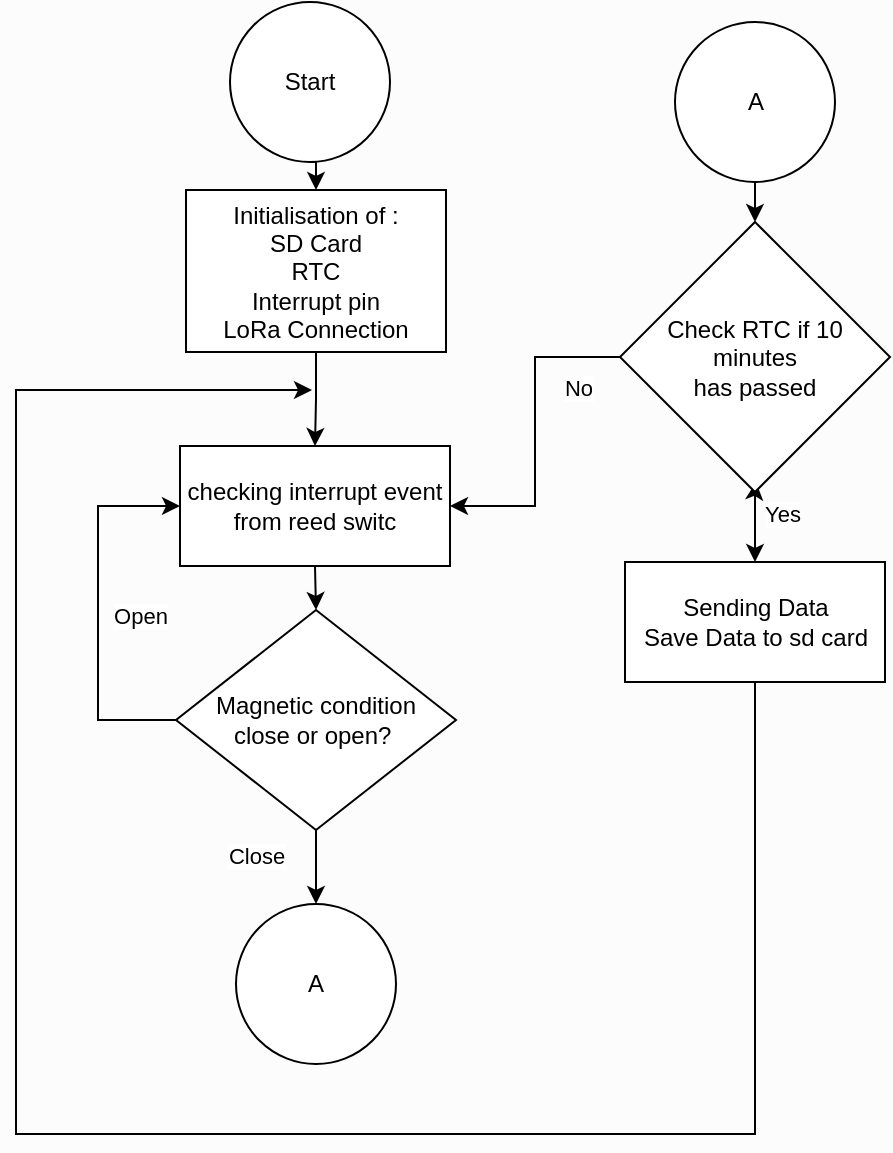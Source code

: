 <mxfile version="22.1.17" type="device">
  <diagram id="C5RBs43oDa-KdzZeNtuy" name="Page-1">
    <mxGraphModel dx="1050" dy="522" grid="0" gridSize="10" guides="0" tooltips="1" connect="1" arrows="1" fold="1" page="1" pageScale="1" pageWidth="827" pageHeight="1169" background="#fdfcfc" math="0" shadow="0">
      <root>
        <mxCell id="WIyWlLk6GJQsqaUBKTNV-0" />
        <mxCell id="WIyWlLk6GJQsqaUBKTNV-1" parent="WIyWlLk6GJQsqaUBKTNV-0" />
        <mxCell id="kTdOyXXWkNQUAffg_phT-4" style="edgeStyle=orthogonalEdgeStyle;rounded=0;orthogonalLoop=1;jettySize=auto;html=1;exitX=0.5;exitY=1;exitDx=0;exitDy=0;entryX=0.5;entryY=0;entryDx=0;entryDy=0;" edge="1" parent="WIyWlLk6GJQsqaUBKTNV-1" source="WkbpH7bGcFeqxeOGf24K-0" target="kTdOyXXWkNQUAffg_phT-3">
          <mxGeometry relative="1" as="geometry" />
        </mxCell>
        <mxCell id="WkbpH7bGcFeqxeOGf24K-0" value="Start" style="ellipse;whiteSpace=wrap;html=1;aspect=fixed;" parent="WIyWlLk6GJQsqaUBKTNV-1" vertex="1">
          <mxGeometry x="175" y="50" width="80" height="80" as="geometry" />
        </mxCell>
        <mxCell id="WkbpH7bGcFeqxeOGf24K-15" style="edgeStyle=orthogonalEdgeStyle;rounded=0;orthogonalLoop=1;jettySize=auto;html=1;exitX=0.5;exitY=1;exitDx=0;exitDy=0;entryX=0.5;entryY=0;entryDx=0;entryDy=0;" parent="WIyWlLk6GJQsqaUBKTNV-1" source="WkbpH7bGcFeqxeOGf24K-7" target="WkbpH7bGcFeqxeOGf24K-12" edge="1">
          <mxGeometry relative="1" as="geometry" />
        </mxCell>
        <mxCell id="WkbpH7bGcFeqxeOGf24K-19" value="Close" style="edgeLabel;html=1;align=center;verticalAlign=middle;resizable=0;points=[];" parent="WkbpH7bGcFeqxeOGf24K-15" vertex="1" connectable="0">
          <mxGeometry x="-0.16" relative="1" as="geometry">
            <mxPoint x="-30" y="-3" as="offset" />
          </mxGeometry>
        </mxCell>
        <mxCell id="kTdOyXXWkNQUAffg_phT-35" style="edgeStyle=orthogonalEdgeStyle;rounded=0;orthogonalLoop=1;jettySize=auto;html=1;exitX=0;exitY=0.5;exitDx=0;exitDy=0;entryX=0;entryY=0.5;entryDx=0;entryDy=0;" edge="1" parent="WIyWlLk6GJQsqaUBKTNV-1" source="WkbpH7bGcFeqxeOGf24K-7" target="kTdOyXXWkNQUAffg_phT-5">
          <mxGeometry relative="1" as="geometry">
            <mxPoint x="104.4" y="303.6" as="targetPoint" />
            <Array as="points">
              <mxPoint x="109" y="409" />
              <mxPoint x="109" y="302" />
            </Array>
          </mxGeometry>
        </mxCell>
        <mxCell id="kTdOyXXWkNQUAffg_phT-36" value="Open" style="edgeLabel;html=1;align=center;verticalAlign=middle;resizable=0;points=[];" vertex="1" connectable="0" parent="kTdOyXXWkNQUAffg_phT-35">
          <mxGeometry x="-0.005" y="-2" relative="1" as="geometry">
            <mxPoint x="19" y="2" as="offset" />
          </mxGeometry>
        </mxCell>
        <mxCell id="WkbpH7bGcFeqxeOGf24K-7" value="Magnetic condition&lt;br&gt;close or open?&amp;nbsp;" style="rhombus;whiteSpace=wrap;html=1;" parent="WIyWlLk6GJQsqaUBKTNV-1" vertex="1">
          <mxGeometry x="148" y="354" width="140" height="110" as="geometry" />
        </mxCell>
        <mxCell id="WkbpH7bGcFeqxeOGf24K-12" value="A" style="ellipse;whiteSpace=wrap;html=1;aspect=fixed;" parent="WIyWlLk6GJQsqaUBKTNV-1" vertex="1">
          <mxGeometry x="178" y="501" width="80" height="80" as="geometry" />
        </mxCell>
        <mxCell id="kTdOyXXWkNQUAffg_phT-0" style="edgeStyle=orthogonalEdgeStyle;rounded=0;orthogonalLoop=1;jettySize=auto;html=1;exitX=0.5;exitY=1;exitDx=0;exitDy=0;entryX=0.5;entryY=0;entryDx=0;entryDy=0;" edge="1" parent="WIyWlLk6GJQsqaUBKTNV-1" source="WkbpH7bGcFeqxeOGf24K-16" target="WkbpH7bGcFeqxeOGf24K-21">
          <mxGeometry relative="1" as="geometry" />
        </mxCell>
        <mxCell id="WkbpH7bGcFeqxeOGf24K-16" value="A" style="ellipse;whiteSpace=wrap;html=1;aspect=fixed;" parent="WIyWlLk6GJQsqaUBKTNV-1" vertex="1">
          <mxGeometry x="397.5" y="60" width="80" height="80" as="geometry" />
        </mxCell>
        <mxCell id="kTdOyXXWkNQUAffg_phT-1" style="edgeStyle=orthogonalEdgeStyle;rounded=0;orthogonalLoop=1;jettySize=auto;html=1;exitX=0.5;exitY=1;exitDx=0;exitDy=0;" edge="1" parent="WIyWlLk6GJQsqaUBKTNV-1" source="WkbpH7bGcFeqxeOGf24K-21">
          <mxGeometry relative="1" as="geometry">
            <mxPoint x="438" y="290" as="targetPoint" />
          </mxGeometry>
        </mxCell>
        <mxCell id="kTdOyXXWkNQUAffg_phT-14" style="edgeStyle=orthogonalEdgeStyle;rounded=0;orthogonalLoop=1;jettySize=auto;html=1;exitX=0.5;exitY=1;exitDx=0;exitDy=0;entryX=0.5;entryY=0;entryDx=0;entryDy=0;" edge="1" parent="WIyWlLk6GJQsqaUBKTNV-1" source="WkbpH7bGcFeqxeOGf24K-21" target="kTdOyXXWkNQUAffg_phT-12">
          <mxGeometry relative="1" as="geometry" />
        </mxCell>
        <mxCell id="kTdOyXXWkNQUAffg_phT-15" value="Yes" style="edgeLabel;html=1;align=center;verticalAlign=middle;resizable=0;points=[];" vertex="1" connectable="0" parent="kTdOyXXWkNQUAffg_phT-14">
          <mxGeometry x="-0.68" y="-2" relative="1" as="geometry">
            <mxPoint x="15" y="5" as="offset" />
          </mxGeometry>
        </mxCell>
        <mxCell id="kTdOyXXWkNQUAffg_phT-17" style="edgeStyle=orthogonalEdgeStyle;rounded=0;orthogonalLoop=1;jettySize=auto;html=1;exitX=0;exitY=0.5;exitDx=0;exitDy=0;entryX=1;entryY=0.5;entryDx=0;entryDy=0;" edge="1" parent="WIyWlLk6GJQsqaUBKTNV-1" source="WkbpH7bGcFeqxeOGf24K-21" target="kTdOyXXWkNQUAffg_phT-5">
          <mxGeometry relative="1" as="geometry" />
        </mxCell>
        <mxCell id="kTdOyXXWkNQUAffg_phT-18" value="No" style="edgeLabel;html=1;align=center;verticalAlign=middle;resizable=0;points=[];" vertex="1" connectable="0" parent="kTdOyXXWkNQUAffg_phT-17">
          <mxGeometry x="-0.506" y="1" relative="1" as="geometry">
            <mxPoint x="18" y="14" as="offset" />
          </mxGeometry>
        </mxCell>
        <mxCell id="WkbpH7bGcFeqxeOGf24K-21" value="Check RTC if 10 minutes&lt;br&gt;has passed" style="rhombus;whiteSpace=wrap;html=1;" parent="WIyWlLk6GJQsqaUBKTNV-1" vertex="1">
          <mxGeometry x="370" y="160" width="135" height="135" as="geometry" />
        </mxCell>
        <mxCell id="kTdOyXXWkNQUAffg_phT-6" style="edgeStyle=orthogonalEdgeStyle;rounded=0;orthogonalLoop=1;jettySize=auto;html=1;exitX=0.5;exitY=1;exitDx=0;exitDy=0;entryX=0.5;entryY=0;entryDx=0;entryDy=0;" edge="1" parent="WIyWlLk6GJQsqaUBKTNV-1" source="kTdOyXXWkNQUAffg_phT-3" target="kTdOyXXWkNQUAffg_phT-5">
          <mxGeometry relative="1" as="geometry" />
        </mxCell>
        <mxCell id="kTdOyXXWkNQUAffg_phT-3" value="Initialisation of :&lt;br style=&quot;border-color: var(--border-color);&quot;&gt;SD Card&lt;br style=&quot;border-color: var(--border-color);&quot;&gt;RTC&lt;br&gt;Interrupt pin&lt;br style=&quot;border-color: var(--border-color);&quot;&gt;LoRa Connection" style="rounded=0;whiteSpace=wrap;html=1;" vertex="1" parent="WIyWlLk6GJQsqaUBKTNV-1">
          <mxGeometry x="153" y="144" width="130" height="81" as="geometry" />
        </mxCell>
        <mxCell id="kTdOyXXWkNQUAffg_phT-9" style="edgeStyle=orthogonalEdgeStyle;rounded=0;orthogonalLoop=1;jettySize=auto;html=1;exitX=0.5;exitY=1;exitDx=0;exitDy=0;entryX=0.5;entryY=0;entryDx=0;entryDy=0;" edge="1" parent="WIyWlLk6GJQsqaUBKTNV-1" source="kTdOyXXWkNQUAffg_phT-5" target="WkbpH7bGcFeqxeOGf24K-7">
          <mxGeometry relative="1" as="geometry" />
        </mxCell>
        <mxCell id="kTdOyXXWkNQUAffg_phT-5" value="checking interrupt event from reed switc" style="rounded=0;whiteSpace=wrap;html=1;" vertex="1" parent="WIyWlLk6GJQsqaUBKTNV-1">
          <mxGeometry x="150" y="272" width="135" height="60" as="geometry" />
        </mxCell>
        <mxCell id="kTdOyXXWkNQUAffg_phT-37" style="edgeStyle=orthogonalEdgeStyle;rounded=0;orthogonalLoop=1;jettySize=auto;html=1;exitX=0.5;exitY=1;exitDx=0;exitDy=0;" edge="1" parent="WIyWlLk6GJQsqaUBKTNV-1" source="kTdOyXXWkNQUAffg_phT-12">
          <mxGeometry relative="1" as="geometry">
            <mxPoint x="216" y="244" as="targetPoint" />
            <Array as="points">
              <mxPoint x="438" y="616" />
              <mxPoint x="68" y="616" />
            </Array>
          </mxGeometry>
        </mxCell>
        <mxCell id="kTdOyXXWkNQUAffg_phT-12" value="Sending Data&lt;br&gt;Save Data to sd card" style="rounded=0;whiteSpace=wrap;html=1;" vertex="1" parent="WIyWlLk6GJQsqaUBKTNV-1">
          <mxGeometry x="372.5" y="330" width="130" height="60" as="geometry" />
        </mxCell>
      </root>
    </mxGraphModel>
  </diagram>
</mxfile>
